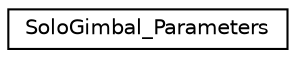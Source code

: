 digraph "Graphical Class Hierarchy"
{
 // INTERACTIVE_SVG=YES
  edge [fontname="Helvetica",fontsize="10",labelfontname="Helvetica",labelfontsize="10"];
  node [fontname="Helvetica",fontsize="10",shape=record];
  rankdir="LR";
  Node1 [label="SoloGimbal_Parameters",height=0.2,width=0.4,color="black", fillcolor="white", style="filled",URL="$classSoloGimbal__Parameters.html"];
}
